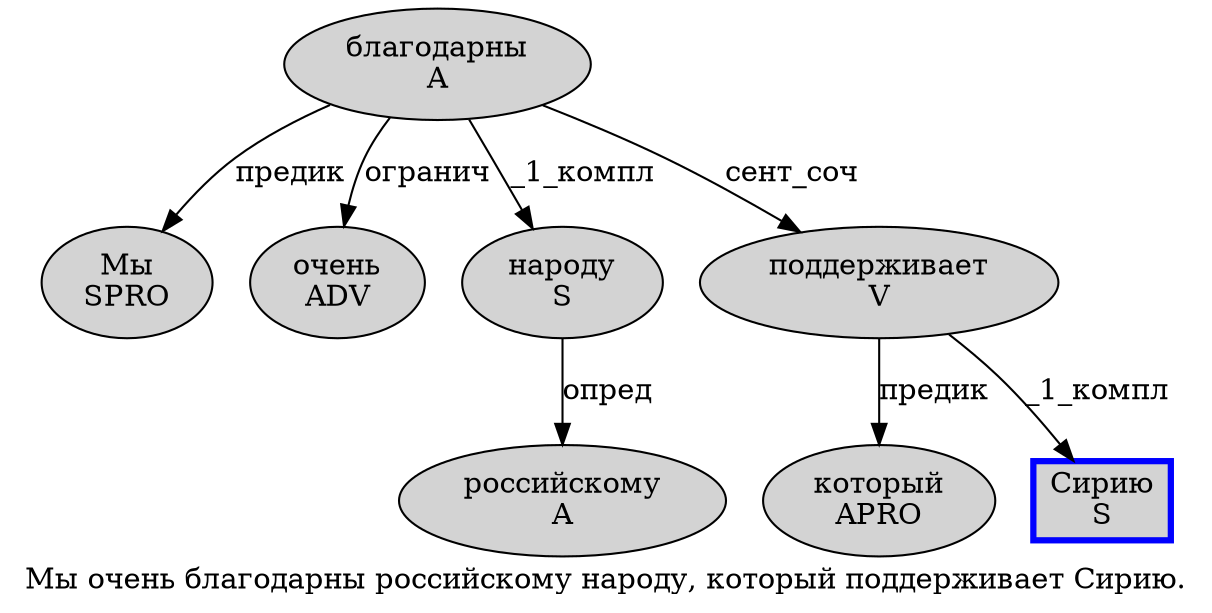 digraph SENTENCE_1294 {
	graph [label="Мы очень благодарны российскому народу, который поддерживает Сирию."]
	node [style=filled]
		0 [label="Мы
SPRO" color="" fillcolor=lightgray penwidth=1 shape=ellipse]
		1 [label="очень
ADV" color="" fillcolor=lightgray penwidth=1 shape=ellipse]
		2 [label="благодарны
A" color="" fillcolor=lightgray penwidth=1 shape=ellipse]
		3 [label="российскому
A" color="" fillcolor=lightgray penwidth=1 shape=ellipse]
		4 [label="народу
S" color="" fillcolor=lightgray penwidth=1 shape=ellipse]
		6 [label="который
APRO" color="" fillcolor=lightgray penwidth=1 shape=ellipse]
		7 [label="поддерживает
V" color="" fillcolor=lightgray penwidth=1 shape=ellipse]
		8 [label="Сирию
S" color=blue fillcolor=lightgray penwidth=3 shape=box]
			7 -> 6 [label="предик"]
			7 -> 8 [label="_1_компл"]
			4 -> 3 [label="опред"]
			2 -> 0 [label="предик"]
			2 -> 1 [label="огранич"]
			2 -> 4 [label="_1_компл"]
			2 -> 7 [label="сент_соч"]
}